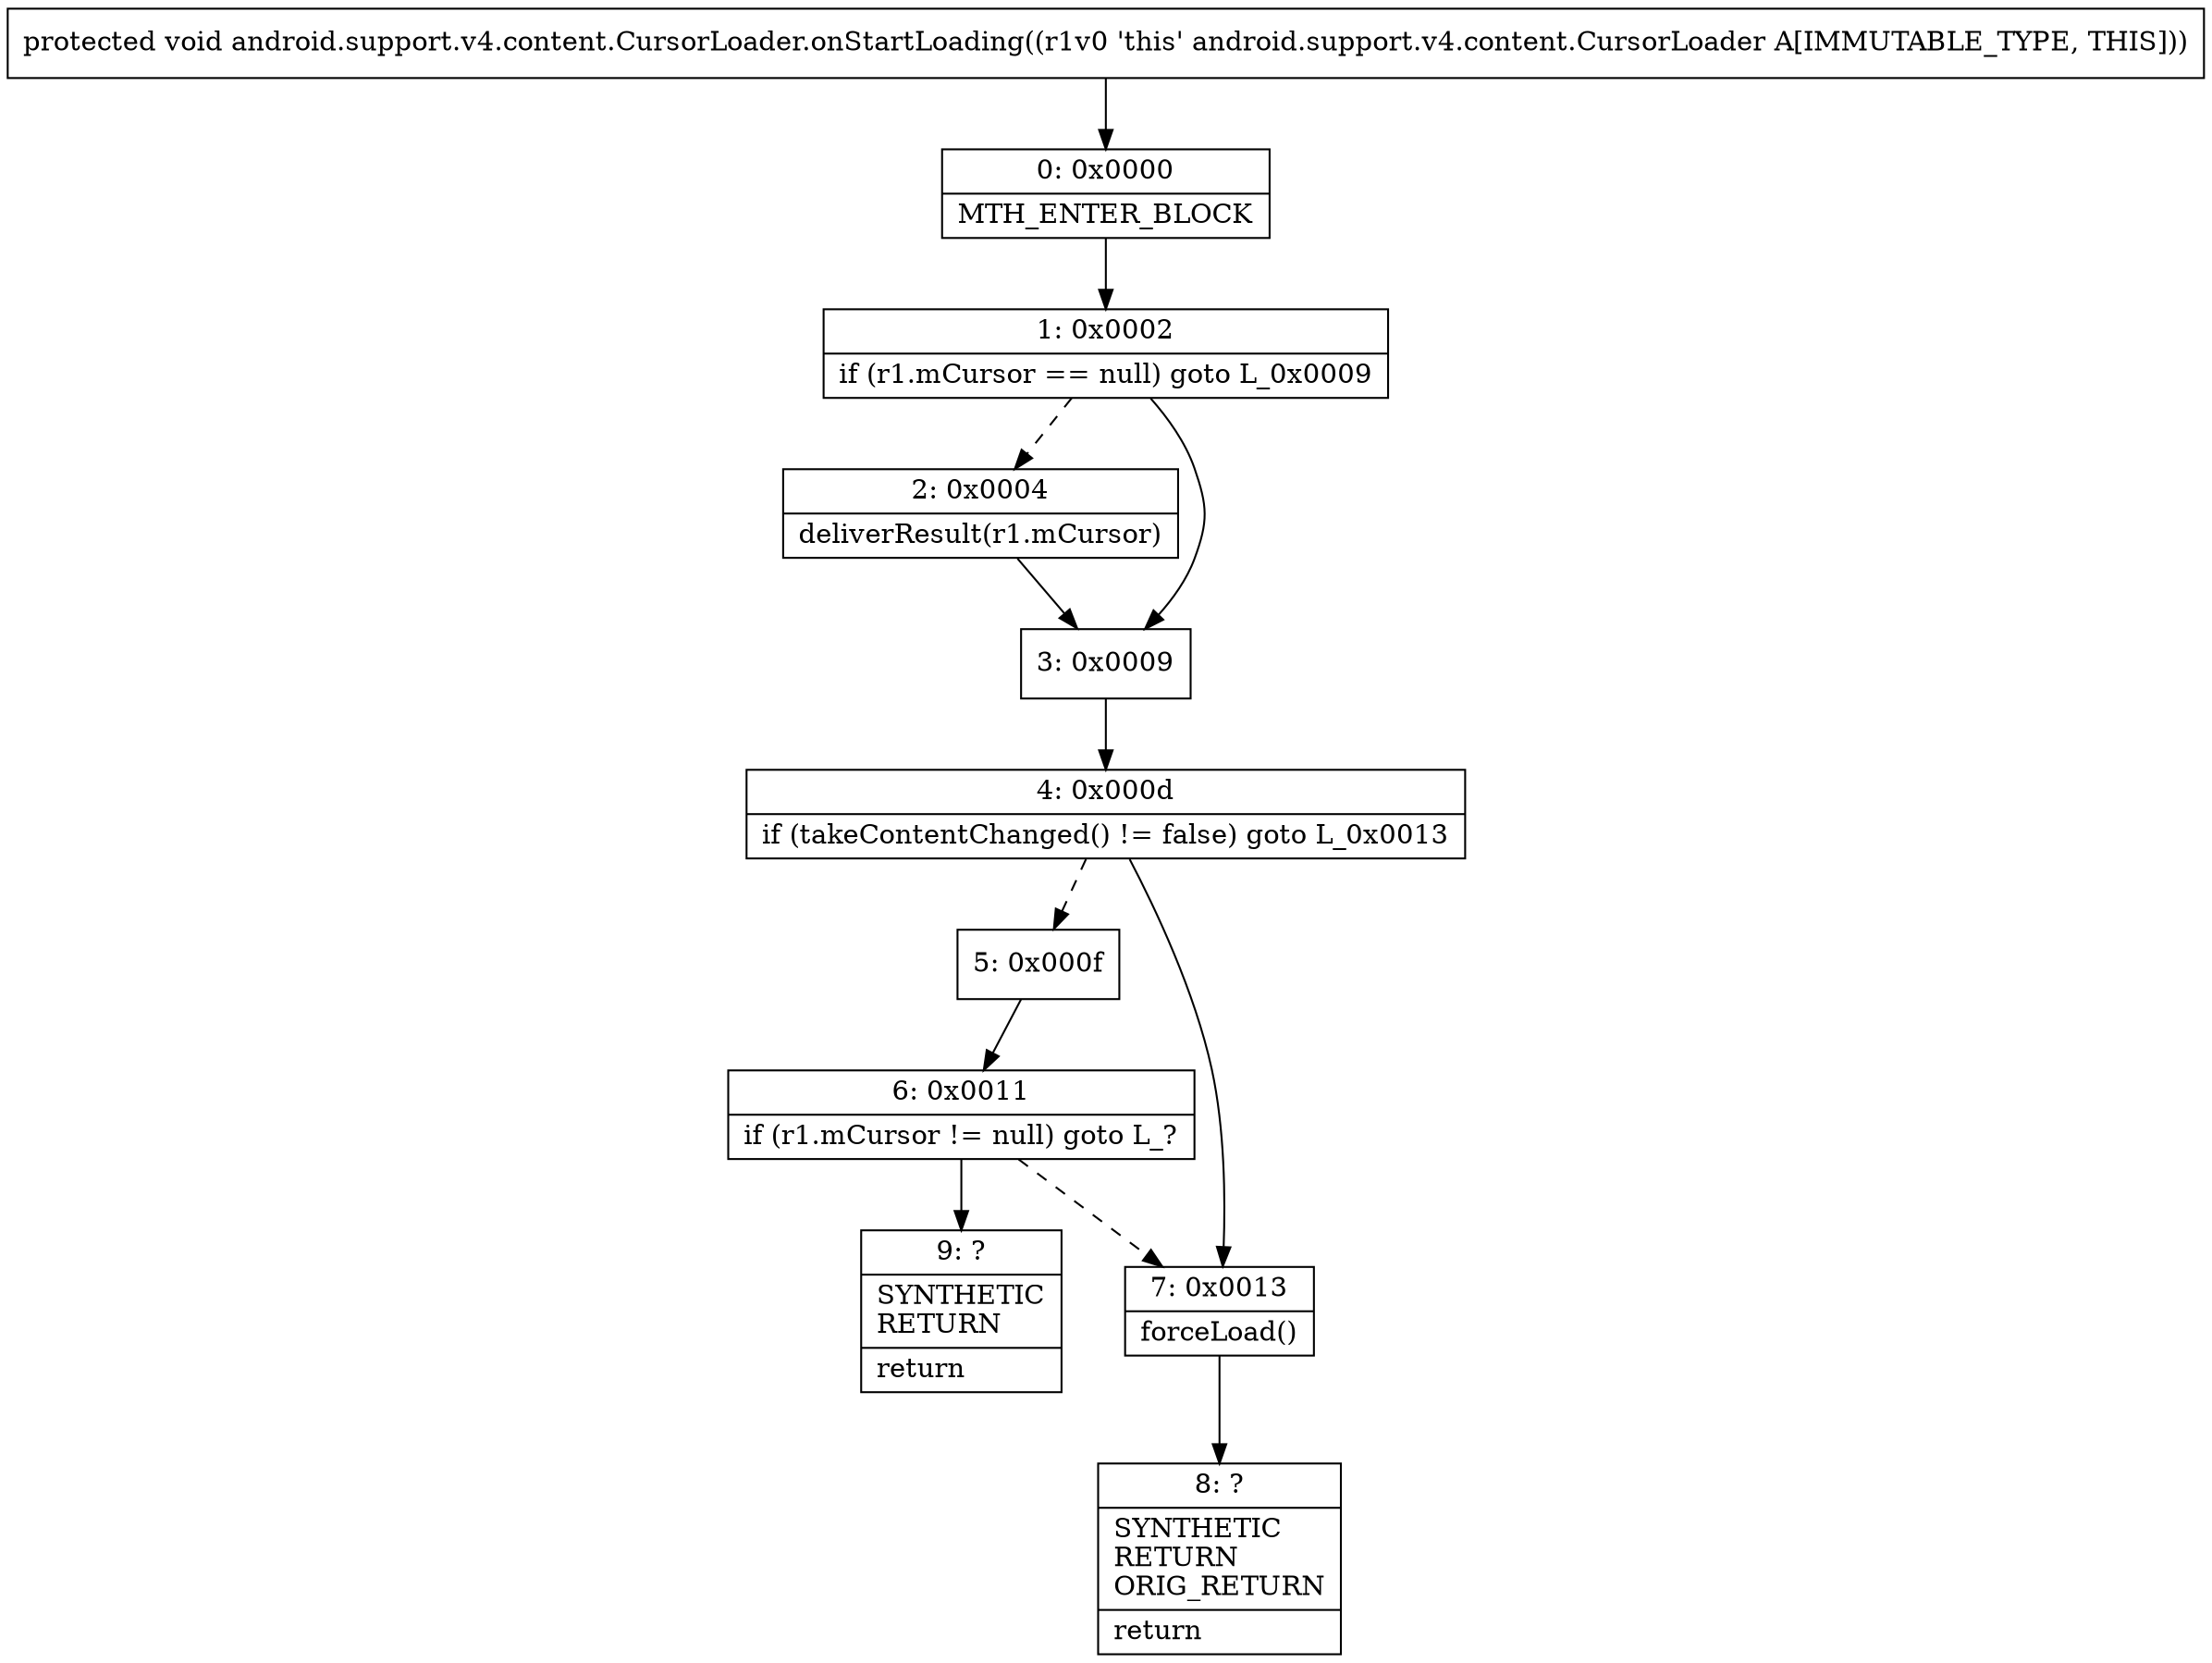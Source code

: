 digraph "CFG forandroid.support.v4.content.CursorLoader.onStartLoading()V" {
Node_0 [shape=record,label="{0\:\ 0x0000|MTH_ENTER_BLOCK\l}"];
Node_1 [shape=record,label="{1\:\ 0x0002|if (r1.mCursor == null) goto L_0x0009\l}"];
Node_2 [shape=record,label="{2\:\ 0x0004|deliverResult(r1.mCursor)\l}"];
Node_3 [shape=record,label="{3\:\ 0x0009}"];
Node_4 [shape=record,label="{4\:\ 0x000d|if (takeContentChanged() != false) goto L_0x0013\l}"];
Node_5 [shape=record,label="{5\:\ 0x000f}"];
Node_6 [shape=record,label="{6\:\ 0x0011|if (r1.mCursor != null) goto L_?\l}"];
Node_7 [shape=record,label="{7\:\ 0x0013|forceLoad()\l}"];
Node_8 [shape=record,label="{8\:\ ?|SYNTHETIC\lRETURN\lORIG_RETURN\l|return\l}"];
Node_9 [shape=record,label="{9\:\ ?|SYNTHETIC\lRETURN\l|return\l}"];
MethodNode[shape=record,label="{protected void android.support.v4.content.CursorLoader.onStartLoading((r1v0 'this' android.support.v4.content.CursorLoader A[IMMUTABLE_TYPE, THIS])) }"];
MethodNode -> Node_0;
Node_0 -> Node_1;
Node_1 -> Node_2[style=dashed];
Node_1 -> Node_3;
Node_2 -> Node_3;
Node_3 -> Node_4;
Node_4 -> Node_5[style=dashed];
Node_4 -> Node_7;
Node_5 -> Node_6;
Node_6 -> Node_7[style=dashed];
Node_6 -> Node_9;
Node_7 -> Node_8;
}

